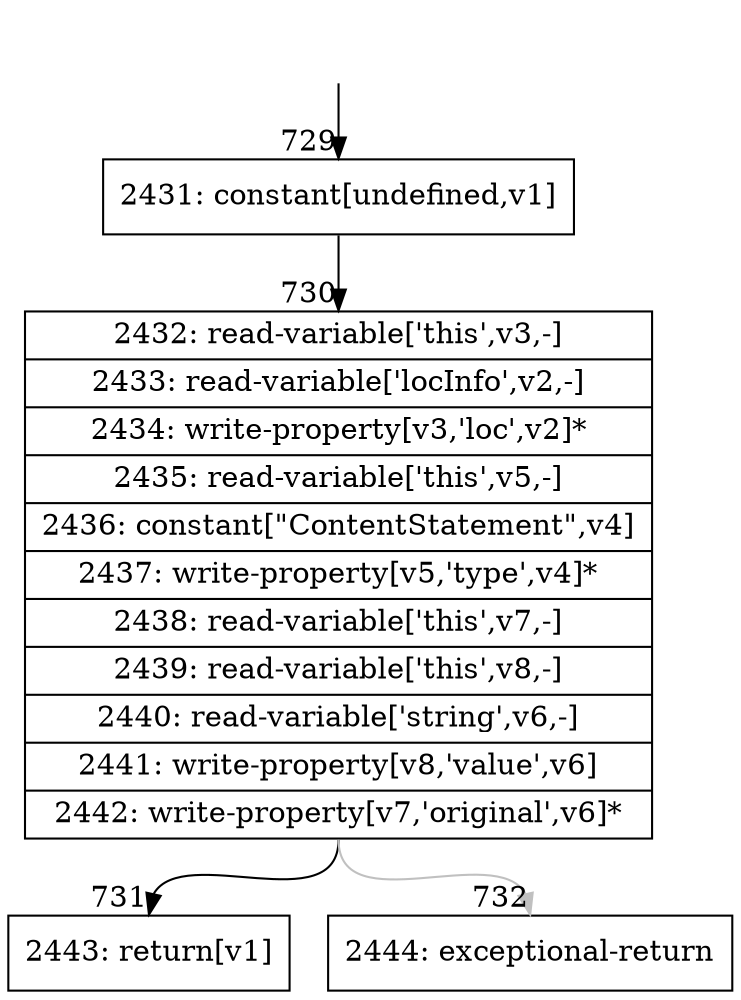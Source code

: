 digraph {
rankdir="TD"
BB_entry66[shape=none,label=""];
BB_entry66 -> BB729 [tailport=s, headport=n, headlabel="    729"]
BB729 [shape=record label="{2431: constant[undefined,v1]}" ] 
BB729 -> BB730 [tailport=s, headport=n, headlabel="      730"]
BB730 [shape=record label="{2432: read-variable['this',v3,-]|2433: read-variable['locInfo',v2,-]|2434: write-property[v3,'loc',v2]*|2435: read-variable['this',v5,-]|2436: constant[\"ContentStatement\",v4]|2437: write-property[v5,'type',v4]*|2438: read-variable['this',v7,-]|2439: read-variable['this',v8,-]|2440: read-variable['string',v6,-]|2441: write-property[v8,'value',v6]|2442: write-property[v7,'original',v6]*}" ] 
BB730 -> BB731 [tailport=s, headport=n, headlabel="      731"]
BB730 -> BB732 [tailport=s, headport=n, color=gray, headlabel="      732"]
BB731 [shape=record label="{2443: return[v1]}" ] 
BB732 [shape=record label="{2444: exceptional-return}" ] 
//#$~ 781
}
